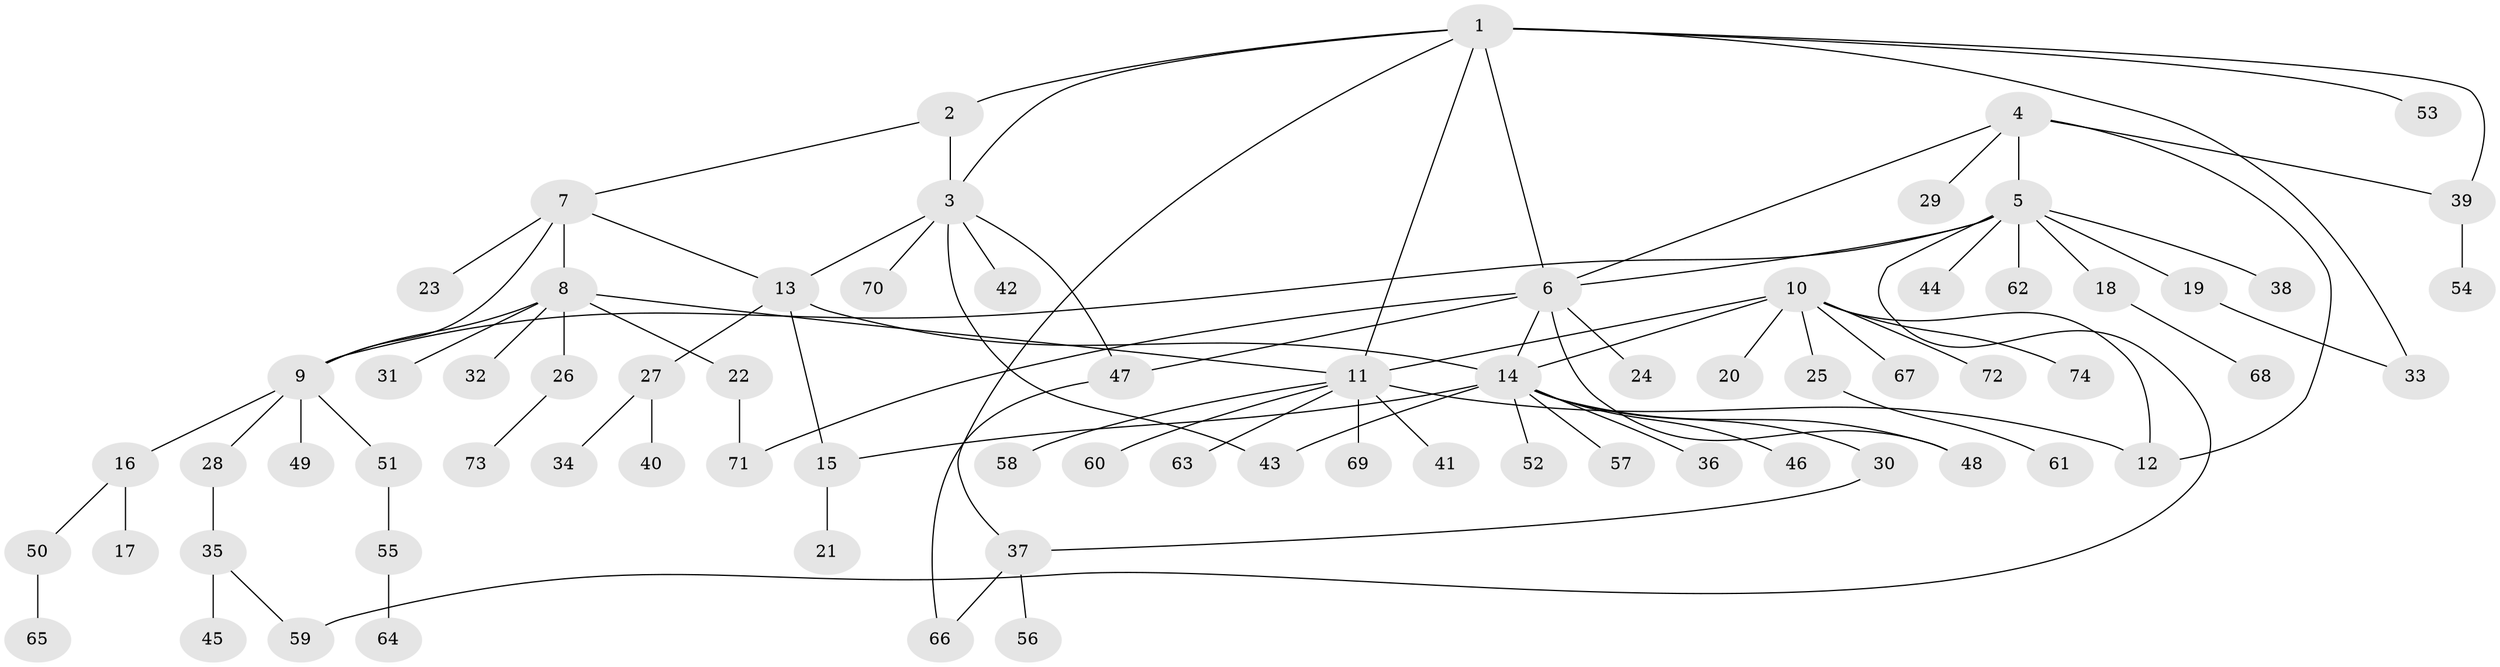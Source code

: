 // Generated by graph-tools (version 1.1) at 2025/26/03/09/25 03:26:36]
// undirected, 74 vertices, 93 edges
graph export_dot {
graph [start="1"]
  node [color=gray90,style=filled];
  1;
  2;
  3;
  4;
  5;
  6;
  7;
  8;
  9;
  10;
  11;
  12;
  13;
  14;
  15;
  16;
  17;
  18;
  19;
  20;
  21;
  22;
  23;
  24;
  25;
  26;
  27;
  28;
  29;
  30;
  31;
  32;
  33;
  34;
  35;
  36;
  37;
  38;
  39;
  40;
  41;
  42;
  43;
  44;
  45;
  46;
  47;
  48;
  49;
  50;
  51;
  52;
  53;
  54;
  55;
  56;
  57;
  58;
  59;
  60;
  61;
  62;
  63;
  64;
  65;
  66;
  67;
  68;
  69;
  70;
  71;
  72;
  73;
  74;
  1 -- 2;
  1 -- 3;
  1 -- 6;
  1 -- 11;
  1 -- 33;
  1 -- 37;
  1 -- 39;
  1 -- 53;
  2 -- 3;
  2 -- 7;
  3 -- 13;
  3 -- 42;
  3 -- 43;
  3 -- 47;
  3 -- 70;
  4 -- 5;
  4 -- 6;
  4 -- 12;
  4 -- 29;
  4 -- 39;
  5 -- 6;
  5 -- 9;
  5 -- 18;
  5 -- 19;
  5 -- 38;
  5 -- 44;
  5 -- 59;
  5 -- 62;
  6 -- 14;
  6 -- 24;
  6 -- 47;
  6 -- 48;
  6 -- 71;
  7 -- 8;
  7 -- 9;
  7 -- 13;
  7 -- 23;
  8 -- 9;
  8 -- 11;
  8 -- 22;
  8 -- 26;
  8 -- 31;
  8 -- 32;
  9 -- 16;
  9 -- 28;
  9 -- 49;
  9 -- 51;
  10 -- 11;
  10 -- 12;
  10 -- 14;
  10 -- 20;
  10 -- 25;
  10 -- 67;
  10 -- 72;
  10 -- 74;
  11 -- 12;
  11 -- 41;
  11 -- 58;
  11 -- 60;
  11 -- 63;
  11 -- 69;
  13 -- 14;
  13 -- 15;
  13 -- 27;
  14 -- 15;
  14 -- 30;
  14 -- 36;
  14 -- 43;
  14 -- 46;
  14 -- 48;
  14 -- 52;
  14 -- 57;
  15 -- 21;
  16 -- 17;
  16 -- 50;
  18 -- 68;
  19 -- 33;
  22 -- 71;
  25 -- 61;
  26 -- 73;
  27 -- 34;
  27 -- 40;
  28 -- 35;
  30 -- 37;
  35 -- 45;
  35 -- 59;
  37 -- 56;
  37 -- 66;
  39 -- 54;
  47 -- 66;
  50 -- 65;
  51 -- 55;
  55 -- 64;
}
